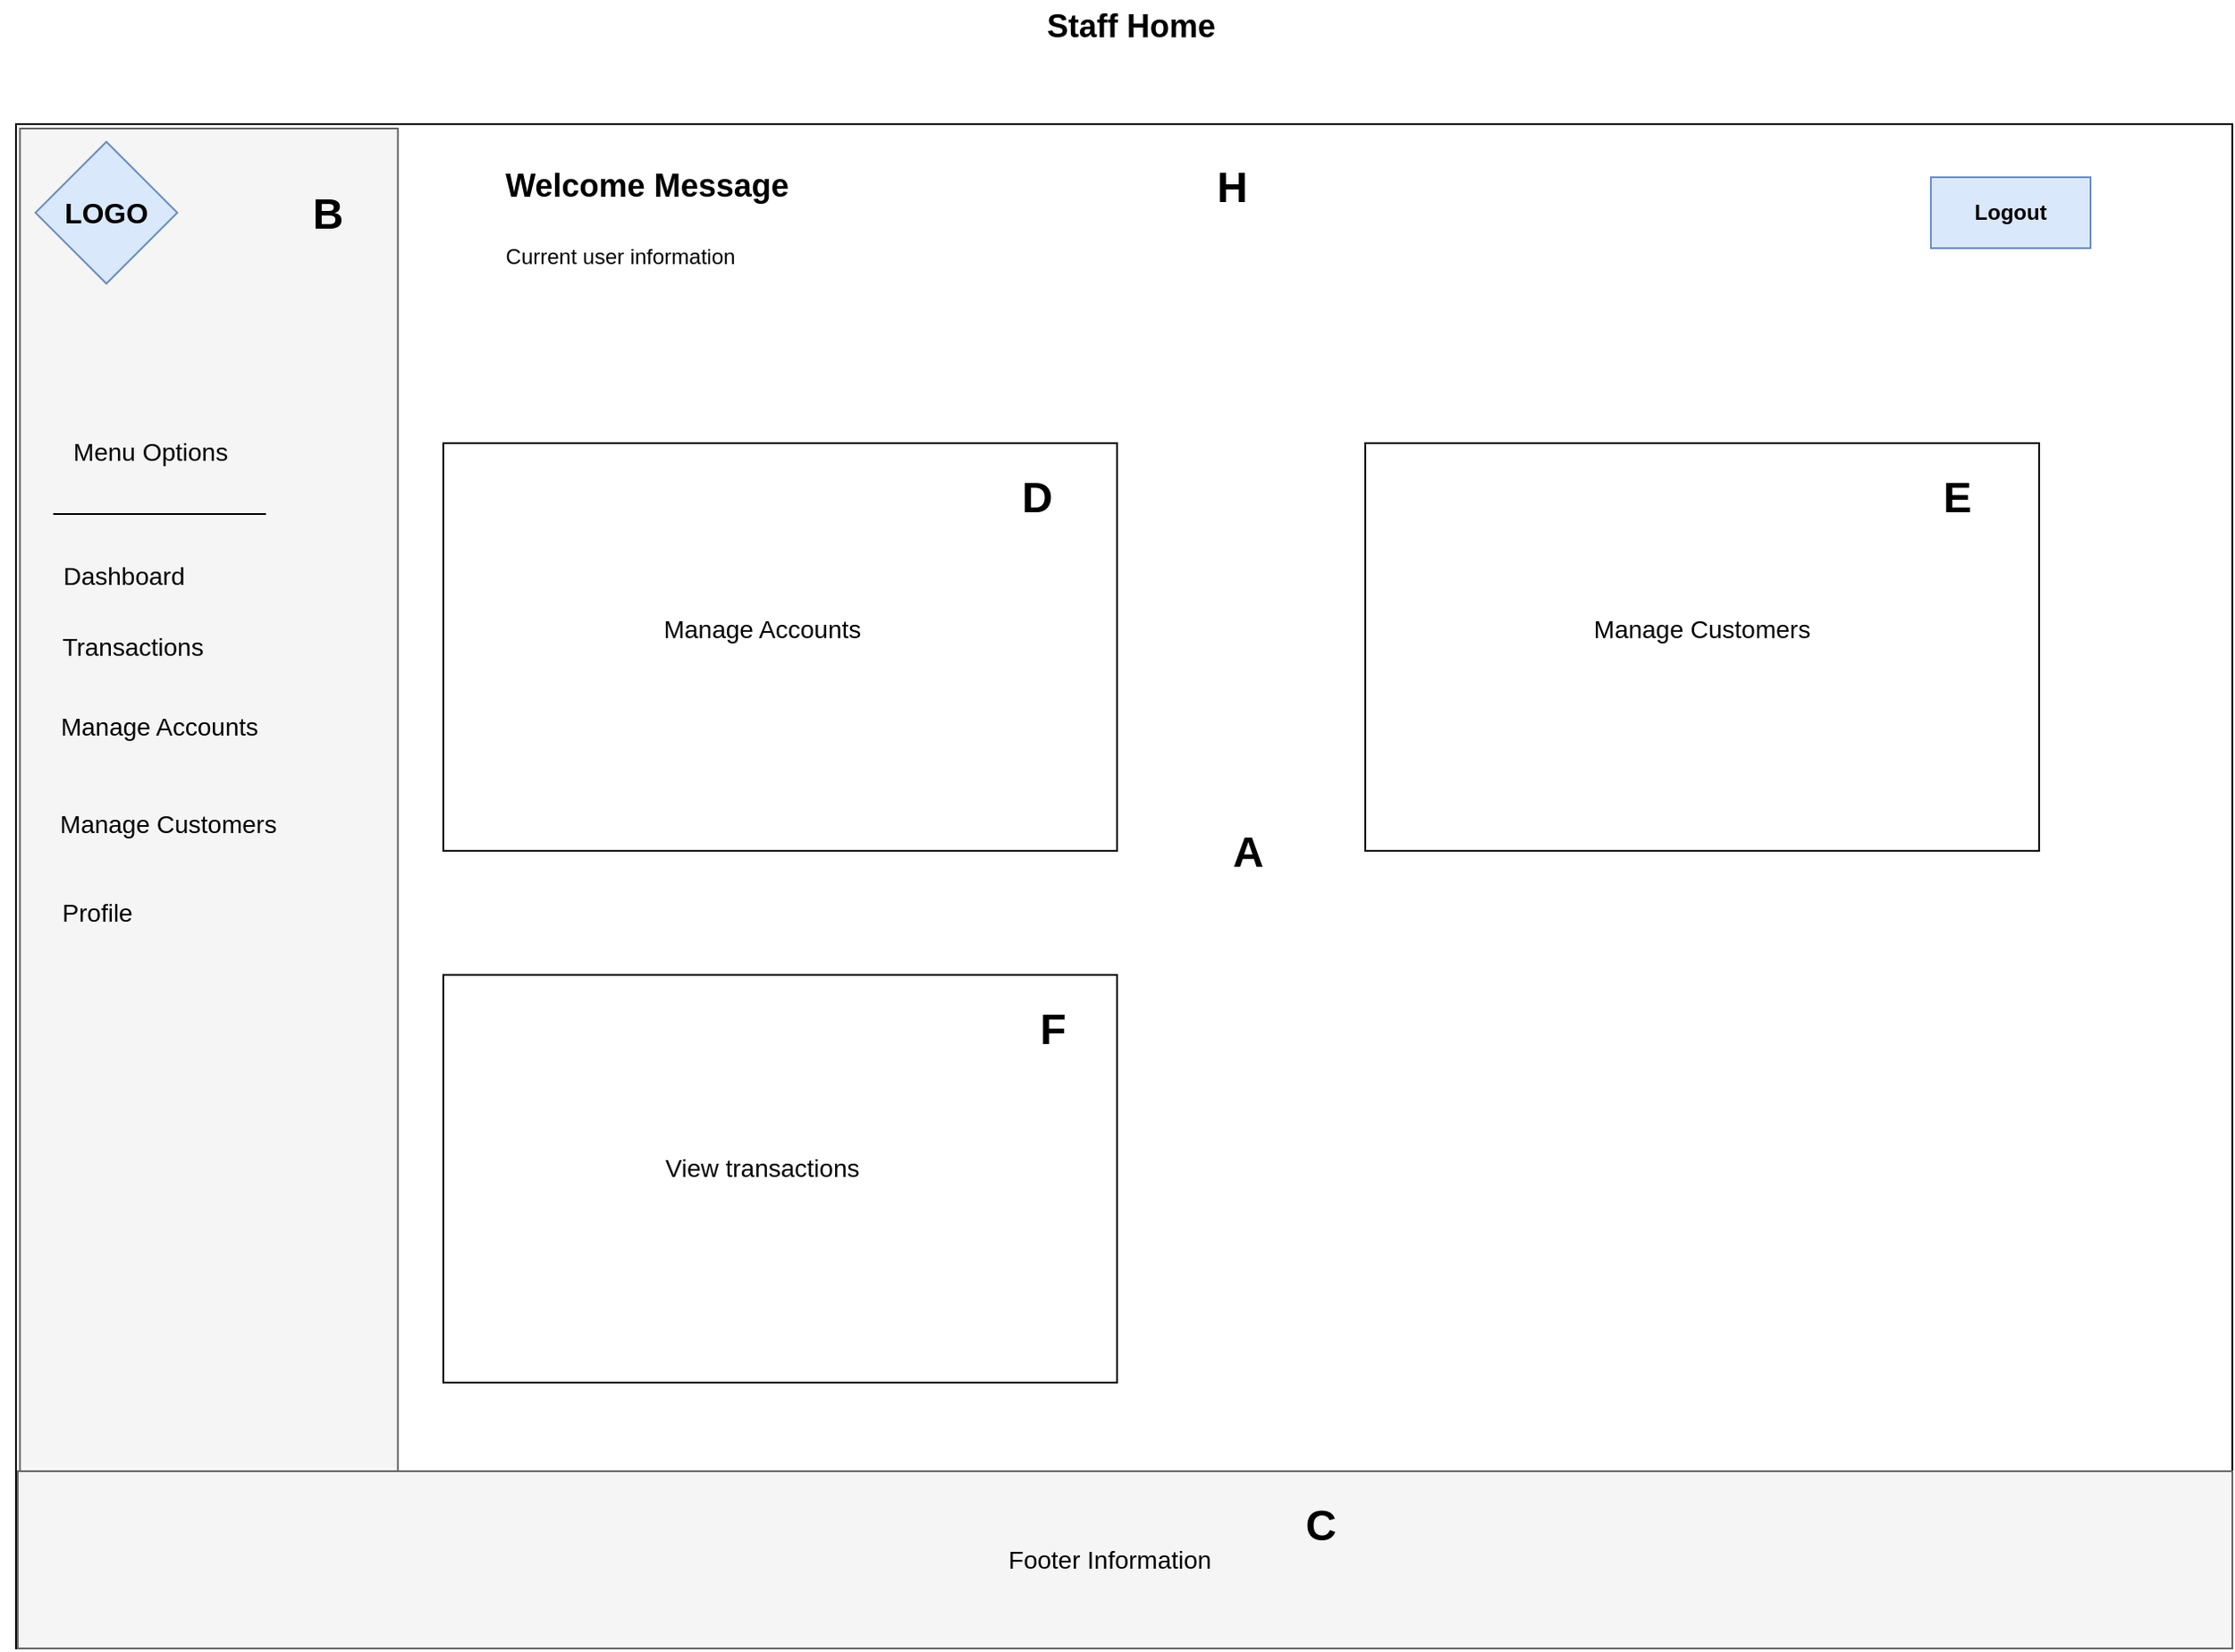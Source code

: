 <mxfile version="24.5.3" type="device">
  <diagram id="3j9G0F825_cHGCq9AKto" name="Page-2">
    <mxGraphModel dx="3325" dy="311" grid="1" gridSize="10" guides="1" tooltips="1" connect="1" arrows="1" fold="1" page="1" pageScale="1" pageWidth="827" pageHeight="1169" math="0" shadow="0">
      <root>
        <mxCell id="0" />
        <mxCell id="1" parent="0" />
        <mxCell id="xWcjb8qhsKGaQlNw6-6s-64" value="&lt;font style=&quot;font-size: 18px;&quot;&gt;&lt;b&gt;Staff Home&lt;/b&gt;&lt;/font&gt;" style="text;html=1;align=center;verticalAlign=middle;whiteSpace=wrap;rounded=0;" parent="1" vertex="1">
          <mxGeometry x="370" y="2090" width="176" height="30" as="geometry" />
        </mxCell>
        <mxCell id="xWcjb8qhsKGaQlNw6-6s-65" value="" style="rounded=0;whiteSpace=wrap;html=1;" parent="1" vertex="1">
          <mxGeometry x="-171" y="2160" width="1250" height="860" as="geometry" />
        </mxCell>
        <mxCell id="xWcjb8qhsKGaQlNw6-6s-66" value="" style="rounded=0;whiteSpace=wrap;html=1;fillColor=#f5f5f5;fontColor=#333333;strokeColor=#666666;rotation=-270;" parent="1" vertex="1">
          <mxGeometry x="-490.93" y="2484.69" width="857.5" height="213.13" as="geometry" />
        </mxCell>
        <mxCell id="xWcjb8qhsKGaQlNw6-6s-67" value="&lt;font size=&quot;3&quot;&gt;&lt;b&gt;LOGO&lt;/b&gt;&lt;/font&gt;" style="rhombus;whiteSpace=wrap;html=1;fillColor=#dae8fc;strokeColor=#6c8ebf;" parent="1" vertex="1">
          <mxGeometry x="-160" y="2170" width="80" height="80" as="geometry" />
        </mxCell>
        <mxCell id="xWcjb8qhsKGaQlNw6-6s-68" value="&lt;b&gt;Logout&lt;/b&gt;" style="rounded=0;whiteSpace=wrap;html=1;fillColor=#dae8fc;strokeColor=#6c8ebf;" parent="1" vertex="1">
          <mxGeometry x="909" y="2190" width="90" height="40" as="geometry" />
        </mxCell>
        <mxCell id="xWcjb8qhsKGaQlNw6-6s-69" value="" style="rounded=0;whiteSpace=wrap;html=1;fillColor=#f5f5f5;fontColor=#f5f5f5;strokeColor=#666666;" parent="1" vertex="1">
          <mxGeometry x="-170" y="2920" width="1249" height="100" as="geometry" />
        </mxCell>
        <mxCell id="xWcjb8qhsKGaQlNw6-6s-70" value="&lt;font style=&quot;font-size: 14px;&quot;&gt;Footer Information&lt;/font&gt;" style="text;html=1;align=center;verticalAlign=middle;whiteSpace=wrap;rounded=0;" parent="1" vertex="1">
          <mxGeometry x="383" y="2955" width="126" height="30" as="geometry" />
        </mxCell>
        <mxCell id="xWcjb8qhsKGaQlNw6-6s-71" value="" style="rounded=0;whiteSpace=wrap;html=1;" parent="1" vertex="1">
          <mxGeometry x="70" y="2340" width="380" height="230" as="geometry" />
        </mxCell>
        <mxCell id="xWcjb8qhsKGaQlNw6-6s-72" value="&lt;b&gt;&lt;font style=&quot;font-size: 18px;&quot;&gt;Welcome Message&lt;/font&gt;&lt;/b&gt;" style="text;html=1;align=center;verticalAlign=middle;whiteSpace=wrap;rounded=0;" parent="1" vertex="1">
          <mxGeometry x="70" y="2180" width="230" height="30" as="geometry" />
        </mxCell>
        <mxCell id="xWcjb8qhsKGaQlNw6-6s-73" value="Current user information" style="text;html=1;align=center;verticalAlign=middle;whiteSpace=wrap;rounded=0;" parent="1" vertex="1">
          <mxGeometry x="90" y="2220" width="160" height="30" as="geometry" />
        </mxCell>
        <mxCell id="xWcjb8qhsKGaQlNw6-6s-74" value="" style="rounded=0;whiteSpace=wrap;html=1;" parent="1" vertex="1">
          <mxGeometry x="70" y="2640" width="380" height="230" as="geometry" />
        </mxCell>
        <mxCell id="xWcjb8qhsKGaQlNw6-6s-75" value="" style="rounded=0;whiteSpace=wrap;html=1;" parent="1" vertex="1">
          <mxGeometry x="590" y="2340" width="380" height="230" as="geometry" />
        </mxCell>
        <mxCell id="xWcjb8qhsKGaQlNw6-6s-77" value="&lt;font style=&quot;font-size: 14px;&quot;&gt;Menu Options&lt;/font&gt;" style="text;html=1;align=center;verticalAlign=middle;whiteSpace=wrap;rounded=0;" parent="1" vertex="1">
          <mxGeometry x="-150" y="2330" width="110" height="30" as="geometry" />
        </mxCell>
        <mxCell id="xWcjb8qhsKGaQlNw6-6s-78" value="&lt;font style=&quot;font-size: 14px;&quot;&gt;Dashboard&lt;/font&gt;" style="text;html=1;align=center;verticalAlign=middle;whiteSpace=wrap;rounded=0;" parent="1" vertex="1">
          <mxGeometry x="-165" y="2400" width="110" height="30" as="geometry" />
        </mxCell>
        <mxCell id="xWcjb8qhsKGaQlNw6-6s-79" value="&lt;font style=&quot;font-size: 14px;&quot;&gt;Transactions&lt;/font&gt;" style="text;html=1;align=center;verticalAlign=middle;whiteSpace=wrap;rounded=0;" parent="1" vertex="1">
          <mxGeometry x="-160" y="2440" width="110" height="30" as="geometry" />
        </mxCell>
        <mxCell id="xWcjb8qhsKGaQlNw6-6s-80" value="&lt;font style=&quot;font-size: 14px;&quot;&gt;Manage Accounts&lt;/font&gt;" style="text;html=1;align=center;verticalAlign=middle;whiteSpace=wrap;rounded=0;" parent="1" vertex="1">
          <mxGeometry x="-160" y="2484.69" width="140" height="30" as="geometry" />
        </mxCell>
        <mxCell id="xWcjb8qhsKGaQlNw6-6s-82" value="&lt;font style=&quot;font-size: 14px;&quot;&gt;Manage Customers&lt;/font&gt;" style="text;html=1;align=center;verticalAlign=middle;whiteSpace=wrap;rounded=0;" parent="1" vertex="1">
          <mxGeometry x="-150" y="2540" width="130" height="30" as="geometry" />
        </mxCell>
        <mxCell id="xWcjb8qhsKGaQlNw6-6s-83" value="&lt;font style=&quot;font-size: 14px;&quot;&gt;Profile&lt;/font&gt;" style="text;html=1;align=center;verticalAlign=middle;whiteSpace=wrap;rounded=0;" parent="1" vertex="1">
          <mxGeometry x="-180" y="2590" width="110" height="30" as="geometry" />
        </mxCell>
        <mxCell id="xWcjb8qhsKGaQlNw6-6s-84" style="edgeStyle=orthogonalEdgeStyle;rounded=0;orthogonalLoop=1;jettySize=auto;html=1;exitX=0.5;exitY=1;exitDx=0;exitDy=0;" parent="1" source="xWcjb8qhsKGaQlNw6-6s-83" target="xWcjb8qhsKGaQlNw6-6s-83" edge="1">
          <mxGeometry relative="1" as="geometry" />
        </mxCell>
        <mxCell id="xWcjb8qhsKGaQlNw6-6s-85" value="&lt;font style=&quot;font-size: 14px;&quot;&gt;Manage Accounts&lt;/font&gt;" style="text;html=1;align=center;verticalAlign=middle;whiteSpace=wrap;rounded=0;" parent="1" vertex="1">
          <mxGeometry x="180" y="2430" width="140" height="30" as="geometry" />
        </mxCell>
        <mxCell id="xWcjb8qhsKGaQlNw6-6s-86" value="&lt;font style=&quot;font-size: 14px;&quot;&gt;Manage Customers&lt;/font&gt;" style="text;html=1;align=center;verticalAlign=middle;whiteSpace=wrap;rounded=0;" parent="1" vertex="1">
          <mxGeometry x="690" y="2430" width="180" height="30" as="geometry" />
        </mxCell>
        <mxCell id="xWcjb8qhsKGaQlNw6-6s-88" value="&lt;font style=&quot;font-size: 14px;&quot;&gt;View transactions&lt;/font&gt;" style="text;html=1;align=center;verticalAlign=middle;whiteSpace=wrap;rounded=0;" parent="1" vertex="1">
          <mxGeometry x="190" y="2734" width="120" height="30" as="geometry" />
        </mxCell>
        <mxCell id="xWcjb8qhsKGaQlNw6-6s-89" value="" style="endArrow=none;html=1;rounded=0;" parent="1" edge="1">
          <mxGeometry width="50" height="50" relative="1" as="geometry">
            <mxPoint x="-30" y="2380" as="sourcePoint" />
            <mxPoint x="-150" y="2380" as="targetPoint" />
          </mxGeometry>
        </mxCell>
        <mxCell id="khGOywDhVSOmo0irIScb-1" value="&lt;h1 style=&quot;margin-top: 0px;&quot;&gt;A&lt;/h1&gt;" style="text;html=1;whiteSpace=wrap;overflow=hidden;rounded=0;align=center;" vertex="1" parent="1">
          <mxGeometry x="509" y="2550" width="30" height="40" as="geometry" />
        </mxCell>
        <mxCell id="khGOywDhVSOmo0irIScb-2" value="&lt;h1 style=&quot;margin-top: 0px;&quot;&gt;B&lt;/h1&gt;" style="text;html=1;whiteSpace=wrap;overflow=hidden;rounded=0;align=center;" vertex="1" parent="1">
          <mxGeometry x="-10" y="2190" width="30" height="40" as="geometry" />
        </mxCell>
        <mxCell id="khGOywDhVSOmo0irIScb-4" value="&lt;h1 style=&quot;margin-top: 0px;&quot;&gt;D&lt;/h1&gt;" style="text;html=1;whiteSpace=wrap;overflow=hidden;rounded=0;align=center;" vertex="1" parent="1">
          <mxGeometry x="390" y="2350" width="30" height="40" as="geometry" />
        </mxCell>
        <mxCell id="khGOywDhVSOmo0irIScb-5" value="&lt;h1 style=&quot;margin-top: 0px;&quot;&gt;E&lt;/h1&gt;" style="text;html=1;whiteSpace=wrap;overflow=hidden;rounded=0;align=center;" vertex="1" parent="1">
          <mxGeometry x="909" y="2350" width="30" height="40" as="geometry" />
        </mxCell>
        <mxCell id="khGOywDhVSOmo0irIScb-6" value="&lt;h1 style=&quot;margin-top: 0px;&quot;&gt;F&lt;/h1&gt;" style="text;html=1;whiteSpace=wrap;overflow=hidden;rounded=0;align=center;" vertex="1" parent="1">
          <mxGeometry x="399" y="2650" width="30" height="40" as="geometry" />
        </mxCell>
        <mxCell id="khGOywDhVSOmo0irIScb-8" value="&lt;h1 style=&quot;margin-top: 0px;&quot;&gt;H&lt;/h1&gt;" style="text;html=1;whiteSpace=wrap;overflow=hidden;rounded=0;align=center;" vertex="1" parent="1">
          <mxGeometry x="500" y="2175" width="30" height="40" as="geometry" />
        </mxCell>
        <mxCell id="khGOywDhVSOmo0irIScb-13" value="&lt;h1 style=&quot;margin-top: 0px;&quot;&gt;C&lt;/h1&gt;" style="text;html=1;whiteSpace=wrap;overflow=hidden;rounded=0;align=center;" vertex="1" parent="1">
          <mxGeometry x="550" y="2930" width="30" height="40" as="geometry" />
        </mxCell>
      </root>
    </mxGraphModel>
  </diagram>
</mxfile>

